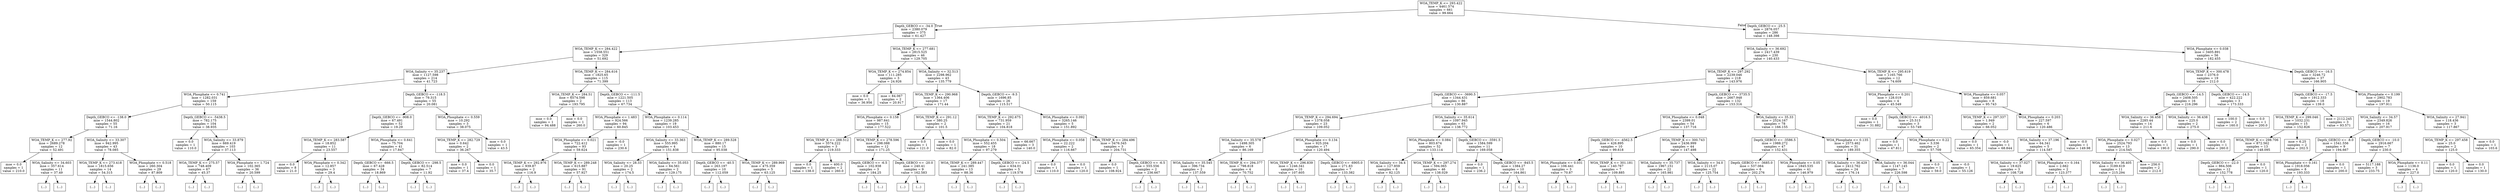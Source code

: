 digraph Tree {
node [shape=box] ;
0 [label="WOA_TEMP_K <= 293.422\nmse = 4461.574\nsamples = 661\nvalue = 99.664"] ;
1 [label="Depth_GEBCO <= -34.0\nmse = 2380.079\nsamples = 375\nvalue = 61.427"] ;
0 -> 1 [labeldistance=2.5, labelangle=45, headlabel="True"] ;
2 [label="WOA_TEMP_K <= 284.422\nmse = 1558.551\nsamples = 329\nvalue = 51.692"] ;
1 -> 2 ;
3 [label="WOA_Salinity <= 35.237\nmse = 1127.598\nsamples = 214\nvalue = 41.723"] ;
2 -> 3 ;
4 [label="WOA_Phosphate <= 0.741\nmse = 1282.031\nsamples = 159\nvalue = 50.115"] ;
3 -> 4 ;
5 [label="Depth_GEBCO <= -138.0\nmse = 1544.802\nsamples = 55\nvalue = 71.16"] ;
4 -> 5 ;
6 [label="WOA_TEMP_K <= 277.92\nmse = 2689.278\nsamples = 12\nvalue = 52.491"] ;
5 -> 6 ;
7 [label="mse = 0.0\nsamples = 1\nvalue = 210.0"] ;
6 -> 7 ;
8 [label="WOA_Salinity <= 34.603\nmse = 357.614\nsamples = 11\nvalue = 37.49"] ;
6 -> 8 ;
9 [label="(...)"] ;
8 -> 9 ;
16 [label="(...)"] ;
8 -> 16 ;
23 [label="WOA_Salinity <= 33.307\nmse = 942.995\nsamples = 43\nvalue = 78.085"] ;
5 -> 23 ;
24 [label="WOA_TEMP_K <= 273.418\nmse = 1815.656\nsamples = 14\nvalue = 54.315"] ;
23 -> 24 ;
25 [label="(...)"] ;
24 -> 25 ;
26 [label="(...)"] ;
24 -> 26 ;
27 [label="WOA_Phosphate <= 0.518\nmse = 260.304\nsamples = 29\nvalue = 87.809"] ;
23 -> 27 ;
28 [label="(...)"] ;
27 -> 28 ;
65 [label="(...)"] ;
27 -> 65 ;
68 [label="Depth_GEBCO <= -5438.5\nmse = 782.175\nsamples = 104\nvalue = 38.935"] ;
4 -> 68 ;
69 [label="mse = 0.0\nsamples = 1\nvalue = 110.0"] ;
68 -> 69 ;
70 [label="WOA_Salinity <= 33.879\nmse = 669.419\nsamples = 103\nvalue = 37.113"] ;
68 -> 70 ;
71 [label="WOA_TEMP_K <= 275.57\nmse = 748.409\nsamples = 67\nvalue = 45.37"] ;
70 -> 71 ;
72 [label="(...)"] ;
71 -> 72 ;
157 [label="(...)"] ;
71 -> 157 ;
178 [label="WOA_Phosphate <= 1.724\nmse = 102.365\nsamples = 36\nvalue = 20.599"] ;
70 -> 178 ;
179 [label="(...)"] ;
178 -> 179 ;
238 [label="(...)"] ;
178 -> 238 ;
247 [label="Depth_GEBCO <= -118.5\nmse = 79.315\nsamples = 55\nvalue = 20.081"] ;
3 -> 247 ;
248 [label="Depth_GEBCO <= -908.0\nmse = 67.491\nsamples = 52\nvalue = 19.29"] ;
247 -> 248 ;
249 [label="WOA_TEMP_K <= 283.587\nmse = 18.852\nsamples = 11\nvalue = 23.557"] ;
248 -> 249 ;
250 [label="mse = 0.0\nsamples = 8\nvalue = 21.0"] ;
249 -> 250 ;
251 [label="WOA_Phosphate <= 0.342\nmse = 12.857\nsamples = 3\nvalue = 29.4"] ;
249 -> 251 ;
252 [label="(...)"] ;
251 -> 252 ;
253 [label="(...)"] ;
251 -> 253 ;
256 [label="WOA_Phosphate <= 0.641\nmse = 75.704\nsamples = 41\nvalue = 17.847"] ;
248 -> 256 ;
257 [label="Depth_GEBCO <= -666.5\nmse = 67.428\nsamples = 34\nvalue = 18.869"] ;
256 -> 257 ;
258 [label="(...)"] ;
257 -> 258 ;
263 [label="(...)"] ;
257 -> 263 ;
284 [label="Depth_GEBCO <= -298.5\nmse = 82.514\nsamples = 7\nvalue = 11.92"] ;
256 -> 284 ;
285 [label="(...)"] ;
284 -> 285 ;
292 [label="(...)"] ;
284 -> 292 ;
293 [label="WOA_Phosphate <= 0.559\nmse = 10.292\nsamples = 3\nvalue = 38.075"] ;
247 -> 293 ;
294 [label="WOA_TEMP_K <= 282.729\nmse = 0.642\nsamples = 2\nvalue = 36.267"] ;
293 -> 294 ;
295 [label="mse = 0.0\nsamples = 1\nvalue = 37.4"] ;
294 -> 295 ;
296 [label="mse = 0.0\nsamples = 1\nvalue = 35.7"] ;
294 -> 296 ;
297 [label="mse = 0.0\nsamples = 1\nvalue = 43.5"] ;
293 -> 297 ;
298 [label="WOA_TEMP_K <= 284.616\nmse = 1825.65\nsamples = 115\nvalue = 71.399"] ;
2 -> 298 ;
299 [label="WOA_TEMP_K <= 284.51\nmse = 6574.598\nsamples = 2\nvalue = 193.795"] ;
298 -> 299 ;
300 [label="mse = 0.0\nsamples = 1\nvalue = 94.488"] ;
299 -> 300 ;
301 [label="mse = 0.0\nsamples = 1\nvalue = 260.0"] ;
299 -> 301 ;
302 [label="Depth_GEBCO <= -111.5\nmse = 1221.505\nsamples = 113\nvalue = 67.734"] ;
298 -> 302 ;
303 [label="WOA_Phosphate <= 1.483\nmse = 924.566\nsamples = 94\nvalue = 60.845"] ;
302 -> 303 ;
304 [label="WOA_Phosphate <= 0.021\nmse = 722.412\nsamples = 93\nvalue = 59.624"] ;
303 -> 304 ;
305 [label="WOA_TEMP_K <= 292.976\nmse = 939.87\nsamples = 2\nvalue = 116.9"] ;
304 -> 305 ;
306 [label="(...)"] ;
305 -> 306 ;
307 [label="(...)"] ;
305 -> 307 ;
308 [label="WOA_TEMP_K <= 289.248\nmse = 615.887\nsamples = 91\nvalue = 57.927"] ;
304 -> 308 ;
309 [label="(...)"] ;
308 -> 309 ;
358 [label="(...)"] ;
308 -> 358 ;
459 [label="mse = -0.0\nsamples = 1\nvalue = 230.6"] ;
303 -> 459 ;
460 [label="WOA_Phosphate <= 0.114\nmse = 1239.285\nsamples = 19\nvalue = 103.453"] ;
302 -> 460 ;
461 [label="WOA_Salinity <= 33.363\nmse = 555.995\nsamples = 4\nvalue = 151.838"] ;
460 -> 461 ;
462 [label="WOA_Salinity <= 28.33\nmse = 20.25\nsamples = 2\nvalue = 174.5"] ;
461 -> 462 ;
463 [label="(...)"] ;
462 -> 463 ;
464 [label="(...)"] ;
462 -> 464 ;
465 [label="WOA_Salinity <= 35.053\nmse = 64.561\nsamples = 2\nvalue = 129.175"] ;
461 -> 465 ;
466 [label="(...)"] ;
465 -> 466 ;
467 [label="(...)"] ;
465 -> 467 ;
468 [label="WOA_TEMP_K <= 289.528\nmse = 880.17\nsamples = 15\nvalue = 95.038"] ;
460 -> 468 ;
469 [label="Depth_GEBCO <= -40.5\nmse = 263.197\nsamples = 10\nvalue = 112.059"] ;
468 -> 469 ;
470 [label="(...)"] ;
469 -> 470 ;
483 [label="(...)"] ;
469 -> 483 ;
486 [label="WOA_TEMP_K <= 289.969\nmse = 475.359\nsamples = 5\nvalue = 63.125"] ;
468 -> 486 ;
487 [label="(...)"] ;
486 -> 487 ;
490 [label="(...)"] ;
486 -> 490 ;
495 [label="WOA_TEMP_K <= 277.681\nmse = 2815.525\nsamples = 46\nvalue = 129.705"] ;
1 -> 495 ;
496 [label="WOA_TEMP_K <= 274.854\nmse = 111.285\nsamples = 3\nvalue = 24.926"] ;
495 -> 496 ;
497 [label="mse = 0.0\nsamples = 1\nvalue = 36.956"] ;
496 -> 497 ;
498 [label="mse = 84.067\nsamples = 2\nvalue = 20.917"] ;
496 -> 498 ;
499 [label="WOA_Salinity <= 32.513\nmse = 2298.962\nsamples = 43\nvalue = 135.779"] ;
495 -> 499 ;
500 [label="WOA_TEMP_K <= 290.968\nmse = 1364.406\nsamples = 17\nvalue = 171.44"] ;
499 -> 500 ;
501 [label="WOA_Phosphate <= 0.158\nmse = 987.641\nsamples = 15\nvalue = 177.522"] ;
500 -> 501 ;
502 [label="WOA_TEMP_K <= 288.512\nmse = 3574.222\nsamples = 3\nvalue = 219.333"] ;
501 -> 502 ;
503 [label="mse = 0.0\nsamples = 1\nvalue = 138.0"] ;
502 -> 503 ;
504 [label="mse = 400.0\nsamples = 2\nvalue = 260.0"] ;
502 -> 504 ;
505 [label="WOA_TEMP_K <= 278.596\nmse = 298.088\nsamples = 12\nvalue = 171.25"] ;
501 -> 505 ;
506 [label="Depth_GEBCO <= -6.5\nmse = 102.938\nsamples = 3\nvalue = 184.25"] ;
505 -> 506 ;
507 [label="(...)"] ;
506 -> 507 ;
510 [label="(...)"] ;
506 -> 510 ;
511 [label="Depth_GEBCO <= -20.0\nmse = 240.41\nsamples = 9\nvalue = 162.583"] ;
505 -> 511 ;
512 [label="(...)"] ;
511 -> 512 ;
515 [label="(...)"] ;
511 -> 515 ;
524 [label="WOA_TEMP_K <= 291.12\nmse = 380.25\nsamples = 2\nvalue = 101.5"] ;
500 -> 524 ;
525 [label="mse = 0.0\nsamples = 1\nvalue = 121.0"] ;
524 -> 525 ;
526 [label="mse = 0.0\nsamples = 1\nvalue = 82.0"] ;
524 -> 526 ;
527 [label="Depth_GEBCO <= -9.5\nmse = 1696.85\nsamples = 26\nvalue = 115.517"] ;
499 -> 527 ;
528 [label="WOA_TEMP_K <= 292.675\nmse = 731.959\nsamples = 21\nvalue = 104.818"] ;
527 -> 528 ;
529 [label="WOA_Phosphate <= 0.504\nmse = 552.455\nsamples = 18\nvalue = 97.279"] ;
528 -> 529 ;
530 [label="WOA_TEMP_K <= 289.447\nmse = 241.385\nsamples = 13\nvalue = 88.36"] ;
529 -> 530 ;
531 [label="(...)"] ;
530 -> 531 ;
538 [label="(...)"] ;
530 -> 538 ;
551 [label="Depth_GEBCO <= -24.5\nmse = 634.01\nsamples = 5\nvalue = 119.578"] ;
529 -> 551 ;
552 [label="(...)"] ;
551 -> 552 ;
559 [label="(...)"] ;
551 -> 559 ;
560 [label="mse = 66.667\nsamples = 3\nvalue = 140.0"] ;
528 -> 560 ;
561 [label="WOA_Phosphate <= 0.092\nmse = 3265.146\nsamples = 5\nvalue = 151.892"] ;
527 -> 561 ;
562 [label="WOA_Phosphate <= 0.058\nmse = 22.222\nsamples = 2\nvalue = 116.667"] ;
561 -> 562 ;
563 [label="mse = 0.0\nsamples = 1\nvalue = 110.0"] ;
562 -> 563 ;
564 [label="mse = 0.0\nsamples = 1\nvalue = 120.0"] ;
562 -> 564 ;
565 [label="WOA_TEMP_K <= 284.496\nmse = 3476.345\nsamples = 3\nvalue = 204.731"] ;
561 -> 565 ;
566 [label="mse = 0.0\nsamples = 1\nvalue = 108.924"] ;
565 -> 566 ;
567 [label="Depth_GEBCO <= -6.5\nmse = 555.556\nsamples = 2\nvalue = 236.667"] ;
565 -> 567 ;
568 [label="(...)"] ;
567 -> 568 ;
569 [label="(...)"] ;
567 -> 569 ;
570 [label="Depth_GEBCO <= -25.5\nmse = 2876.057\nsamples = 286\nvalue = 148.398"] ;
0 -> 570 [labeldistance=2.5, labelangle=-45, headlabel="False"] ;
571 [label="WOA_Salinity <= 36.692\nmse = 2417.439\nsamples = 230\nvalue = 140.433"] ;
570 -> 571 ;
572 [label="WOA_TEMP_K <= 297.292\nmse = 2239.046\nsamples = 218\nvalue = 143.976"] ;
571 -> 572 ;
573 [label="Depth_GEBCO <= -3690.5\nmse = 1344.431\nsamples = 86\nvalue = 130.887"] ;
572 -> 573 ;
574 [label="WOA_TEMP_K <= 294.694\nmse = 1378.058\nsamples = 23\nvalue = 109.052"] ;
573 -> 574 ;
575 [label="WOA_Salinity <= 35.578\nmse = 1498.305\nsamples = 6\nvalue = 86.169"] ;
574 -> 575 ;
576 [label="WOA_Salinity <= 35.545\nmse = 396.734\nsamples = 2\nvalue = 137.559"] ;
575 -> 576 ;
577 [label="(...)"] ;
576 -> 577 ;
578 [label="(...)"] ;
576 -> 578 ;
579 [label="WOA_TEMP_K <= 294.377\nmse = 798.818\nsamples = 4\nvalue = 70.752"] ;
575 -> 579 ;
580 [label="(...)"] ;
579 -> 580 ;
585 [label="(...)"] ;
579 -> 585 ;
586 [label="WOA_Phosphate <= 0.134\nmse = 925.204\nsamples = 17\nvalue = 120.494"] ;
574 -> 586 ;
587 [label="WOA_TEMP_K <= 296.839\nmse = 1246.341\nsamples = 10\nvalue = 107.605"] ;
586 -> 587 ;
588 [label="(...)"] ;
587 -> 588 ;
599 [label="(...)"] ;
587 -> 599 ;
604 [label="Depth_GEBCO <= -6905.0\nmse = 271.83\nsamples = 7\nvalue = 133.382"] ;
586 -> 604 ;
605 [label="(...)"] ;
604 -> 605 ;
606 [label="(...)"] ;
604 -> 606 ;
617 [label="WOA_Salinity <= 35.614\nmse = 1097.945\nsamples = 63\nvalue = 138.772"] ;
573 -> 617 ;
618 [label="WOA_Phosphate <= 0.084\nmse = 803.674\nsamples = 52\nvalue = 133.114"] ;
617 -> 618 ;
619 [label="WOA_Salinity <= 34.4\nmse = 127.859\nsamples = 6\nvalue = 82.125"] ;
618 -> 619 ;
620 [label="(...)"] ;
619 -> 620 ;
627 [label="(...)"] ;
619 -> 627 ;
630 [label="WOA_TEMP_K <= 297.274\nmse = 594.065\nsamples = 46\nvalue = 138.029"] ;
618 -> 630 ;
631 [label="(...)"] ;
630 -> 631 ;
692 [label="(...)"] ;
630 -> 692 ;
693 [label="Depth_GEBCO <= -3591.5\nmse = 1584.599\nsamples = 11\nvalue = 169.058"] ;
617 -> 693 ;
694 [label="mse = 0.0\nsamples = 1\nvalue = 236.2"] ;
693 -> 694 ;
695 [label="Depth_GEBCO <= -845.5\nmse = 1384.27\nsamples = 10\nvalue = 164.861"] ;
693 -> 695 ;
696 [label="(...)"] ;
695 -> 696 ;
705 [label="(...)"] ;
695 -> 705 ;
710 [label="Depth_GEBCO <= -3735.5\nmse = 2667.948\nsamples = 132\nvalue = 153.316"] ;
572 -> 710 ;
711 [label="WOA_Phosphate <= 0.048\nmse = 2399.01\nsamples = 54\nvalue = 137.716"] ;
710 -> 711 ;
712 [label="Depth_GEBCO <= -4562.5\nmse = 426.895\nsamples = 10\nvalue = 99.618"] ;
711 -> 712 ;
713 [label="WOA_Phosphate <= 0.031\nmse = 106.441\nsamples = 3\nvalue = 70.87"] ;
712 -> 713 ;
714 [label="(...)"] ;
713 -> 714 ;
717 [label="(...)"] ;
713 -> 717 ;
718 [label="WOA_TEMP_K <= 301.181\nmse = 140.767\nsamples = 7\nvalue = 109.885"] ;
712 -> 718 ;
719 [label="(...)"] ;
718 -> 719 ;
728 [label="(...)"] ;
718 -> 728 ;
729 [label="WOA_TEMP_K <= 300.743\nmse = 2436.999\nsamples = 44\nvalue = 147.498"] ;
711 -> 729 ;
730 [label="WOA_Salinity <= 35.737\nmse = 1967.151\nsamples = 22\nvalue = 165.981"] ;
729 -> 730 ;
731 [label="(...)"] ;
730 -> 731 ;
758 [label="(...)"] ;
730 -> 758 ;
771 [label="WOA_Salinity <= 34.0\nmse = 2115.07\nsamples = 22\nvalue = 125.754"] ;
729 -> 771 ;
772 [label="(...)"] ;
771 -> 772 ;
775 [label="(...)"] ;
771 -> 775 ;
814 [label="WOA_Salinity <= 35.33\nmse = 2524.167\nsamples = 78\nvalue = 166.155"] ;
710 -> 814 ;
815 [label="Depth_GEBCO <= -3586.5\nmse = 1988.272\nsamples = 47\nvalue = 152.431"] ;
814 -> 815 ;
816 [label="Depth_GEBCO <= -3685.0\nmse = 537.064\nsamples = 6\nvalue = 202.276"] ;
815 -> 816 ;
817 [label="(...)"] ;
816 -> 817 ;
822 [label="(...)"] ;
816 -> 822 ;
825 [label="WOA_Phosphate <= 0.05\nmse = 1845.535\nsamples = 41\nvalue = 146.979"] ;
815 -> 825 ;
826 [label="(...)"] ;
825 -> 826 ;
831 [label="(...)"] ;
825 -> 831 ;
898 [label="WOA_Phosphate <= 0.135\nmse = 2573.462\nsamples = 31\nvalue = 189.355"] ;
814 -> 898 ;
899 [label="WOA_Salinity <= 36.429\nmse = 2412.762\nsamples = 24\nvalue = 176.14"] ;
898 -> 899 ;
900 [label="(...)"] ;
899 -> 900 ;
919 [label="(...)"] ;
899 -> 919 ;
924 [label="WOA_Salinity <= 36.044\nmse = 1147.145\nsamples = 7\nvalue = 226.598"] ;
898 -> 924 ;
925 [label="(...)"] ;
924 -> 925 ;
934 [label="(...)"] ;
924 -> 934 ;
937 [label="WOA_TEMP_K <= 295.619\nmse = 1165.766\nsamples = 12\nvalue = 74.609"] ;
571 -> 937 ;
938 [label="WOA_Phosphate <= 0.201\nmse = 128.019\nsamples = 4\nvalue = 45.549"] ;
937 -> 938 ;
939 [label="mse = 0.0\nsamples = 1\nvalue = 31.882"] ;
938 -> 939 ;
940 [label="Depth_GEBCO <= -4016.5\nmse = 25.513\nsamples = 3\nvalue = 53.749"] ;
938 -> 940 ;
941 [label="mse = 0.0\nsamples = 1\nvalue = 47.811"] ;
940 -> 941 ;
942 [label="WOA_Phosphate <= 0.22\nmse = 3.336\nsamples = 2\nvalue = 57.709"] ;
940 -> 942 ;
943 [label="mse = 0.0\nsamples = 1\nvalue = 59.0"] ;
942 -> 943 ;
944 [label="mse = -0.0\nsamples = 1\nvalue = 55.126"] ;
942 -> 944 ;
945 [label="WOA_Phosphate <= 0.057\nmse = 859.681\nsamples = 8\nvalue = 95.743"] ;
937 -> 945 ;
946 [label="WOA_TEMP_K <= 297.337\nmse = 1.949\nsamples = 2\nvalue = 66.052"] ;
945 -> 946 ;
947 [label="mse = 0.0\nsamples = 1\nvalue = 65.354"] ;
946 -> 947 ;
948 [label="mse = -0.0\nsamples = 1\nvalue = 68.844"] ;
946 -> 948 ;
949 [label="WOA_Phosphate <= 0.203\nmse = 227.597\nsamples = 6\nvalue = 120.486"] ;
945 -> 949 ;
950 [label="WOA_Salinity <= 37.196\nmse = 64.341\nsamples = 5\nvalue = 114.587"] ;
949 -> 950 ;
951 [label="WOA_Salinity <= 37.027\nmse = 19.625\nsamples = 3\nvalue = 108.728"] ;
950 -> 951 ;
952 [label="(...)"] ;
951 -> 952 ;
955 [label="(...)"] ;
951 -> 955 ;
956 [label="WOA_Phosphate <= 0.164\nmse = 2.662\nsamples = 2\nvalue = 123.377"] ;
950 -> 956 ;
957 [label="(...)"] ;
956 -> 957 ;
958 [label="(...)"] ;
956 -> 958 ;
959 [label="mse = -0.0\nsamples = 1\nvalue = 149.98"] ;
949 -> 959 ;
960 [label="WOA_Phosphate <= 0.038\nmse = 3405.891\nsamples = 56\nvalue = 182.455"] ;
570 -> 960 ;
961 [label="WOA_TEMP_K <= 300.478\nmse = 2376.0\nsamples = 19\nvalue = 212.0"] ;
960 -> 961 ;
962 [label="Depth_GEBCO <= -14.5\nmse = 2408.505\nsamples = 16\nvalue = 216.296"] ;
961 -> 962 ;
963 [label="WOA_Salinity <= 36.458\nmse = 2285.44\nsamples = 14\nvalue = 211.6"] ;
962 -> 963 ;
964 [label="WOA_Phosphate <= 0.027\nmse = 2524.793\nsamples = 13\nvalue = 214.545"] ;
963 -> 964 ;
965 [label="WOA_Salinity <= 36.405\nmse = 3189.619\nsamples = 11\nvalue = 215.294"] ;
964 -> 965 ;
966 [label="(...)"] ;
965 -> 966 ;
967 [label="(...)"] ;
965 -> 967 ;
968 [label="mse = 256.0\nsamples = 2\nvalue = 212.0"] ;
964 -> 968 ;
969 [label="mse = 0.0\nsamples = 1\nvalue = 190.0"] ;
963 -> 969 ;
970 [label="WOA_Salinity <= 36.438\nmse = 225.0\nsamples = 2\nvalue = 275.0"] ;
962 -> 970 ;
971 [label="mse = 0.0\nsamples = 1\nvalue = 290.0"] ;
970 -> 971 ;
972 [label="mse = 0.0\nsamples = 1\nvalue = 260.0"] ;
970 -> 972 ;
973 [label="Depth_GEBCO <= -14.5\nmse = 422.222\nsamples = 3\nvalue = 173.333"] ;
961 -> 973 ;
974 [label="mse = 100.0\nsamples = 2\nvalue = 160.0"] ;
973 -> 974 ;
975 [label="mse = 0.0\nsamples = 1\nvalue = 200.0"] ;
973 -> 975 ;
976 [label="Depth_GEBCO <= -16.5\nmse = 3246.72\nsamples = 37\nvalue = 166.905"] ;
960 -> 976 ;
977 [label="Depth_GEBCO <= -17.5\nmse = 1912.333\nsamples = 18\nvalue = 139.0"] ;
976 -> 977 ;
978 [label="WOA_TEMP_K <= 299.046\nmse = 1032.231\nsamples = 15\nvalue = 152.826"] ;
977 -> 978 ;
979 [label="WOA_TEMP_K <= 298.706\nmse = 872.562\nsamples = 13\nvalue = 148.095"] ;
978 -> 979 ;
980 [label="Depth_GEBCO <= -22.0\nmse = 864.506\nsamples = 12\nvalue = 152.778"] ;
979 -> 980 ;
981 [label="(...)"] ;
980 -> 981 ;
988 [label="(...)"] ;
980 -> 988 ;
991 [label="mse = 0.0\nsamples = 1\nvalue = 120.0"] ;
979 -> 991 ;
992 [label="mse = 6.25\nsamples = 2\nvalue = 202.5"] ;
978 -> 992 ;
993 [label="mse = 2112.245\nsamples = 3\nvalue = 93.571"] ;
977 -> 993 ;
994 [label="WOA_Phosphate <= 0.199\nmse = 2902.783\nsamples = 19\nvalue = 197.911"] ;
976 -> 994 ;
995 [label="WOA_Salinity <= 34.57\nmse = 2349.826\nsamples = 16\nvalue = 207.917"] ;
994 -> 995 ;
996 [label="Depth_GEBCO <= -8.0\nmse = 1541.556\nsamples = 9\nvalue = 194.667"] ;
995 -> 996 ;
997 [label="WOA_Phosphate <= 0.161\nmse = 1918.056\nsamples = 8\nvalue = 193.333"] ;
996 -> 997 ;
998 [label="(...)"] ;
997 -> 998 ;
1001 [label="(...)"] ;
997 -> 1001 ;
1002 [label="mse = 0.0\nsamples = 1\nvalue = 200.0"] ;
996 -> 1002 ;
1003 [label="Depth_GEBCO <= -10.0\nmse = 2916.667\nsamples = 7\nvalue = 230.0"] ;
995 -> 1003 ;
1004 [label="mse = 5117.188\nsamples = 3\nvalue = 233.75"] ;
1003 -> 1004 ;
1005 [label="WOA_Phosphate <= 0.11\nmse = 1136.0\nsamples = 4\nvalue = 227.0"] ;
1003 -> 1005 ;
1006 [label="(...)"] ;
1005 -> 1006 ;
1007 [label="(...)"] ;
1005 -> 1007 ;
1008 [label="WOA_Salinity <= 27.941\nmse = 118.436\nsamples = 3\nvalue = 117.867"] ;
994 -> 1008 ;
1009 [label="WOA_TEMP_K <= 297.458\nmse = 25.0\nsamples = 2\nvalue = 125.0"] ;
1008 -> 1009 ;
1010 [label="mse = 0.0\nsamples = 1\nvalue = 120.0"] ;
1009 -> 1010 ;
1011 [label="mse = 0.0\nsamples = 1\nvalue = 130.0"] ;
1009 -> 1011 ;
1012 [label="mse = 0.0\nsamples = 1\nvalue = 103.6"] ;
1008 -> 1012 ;
}